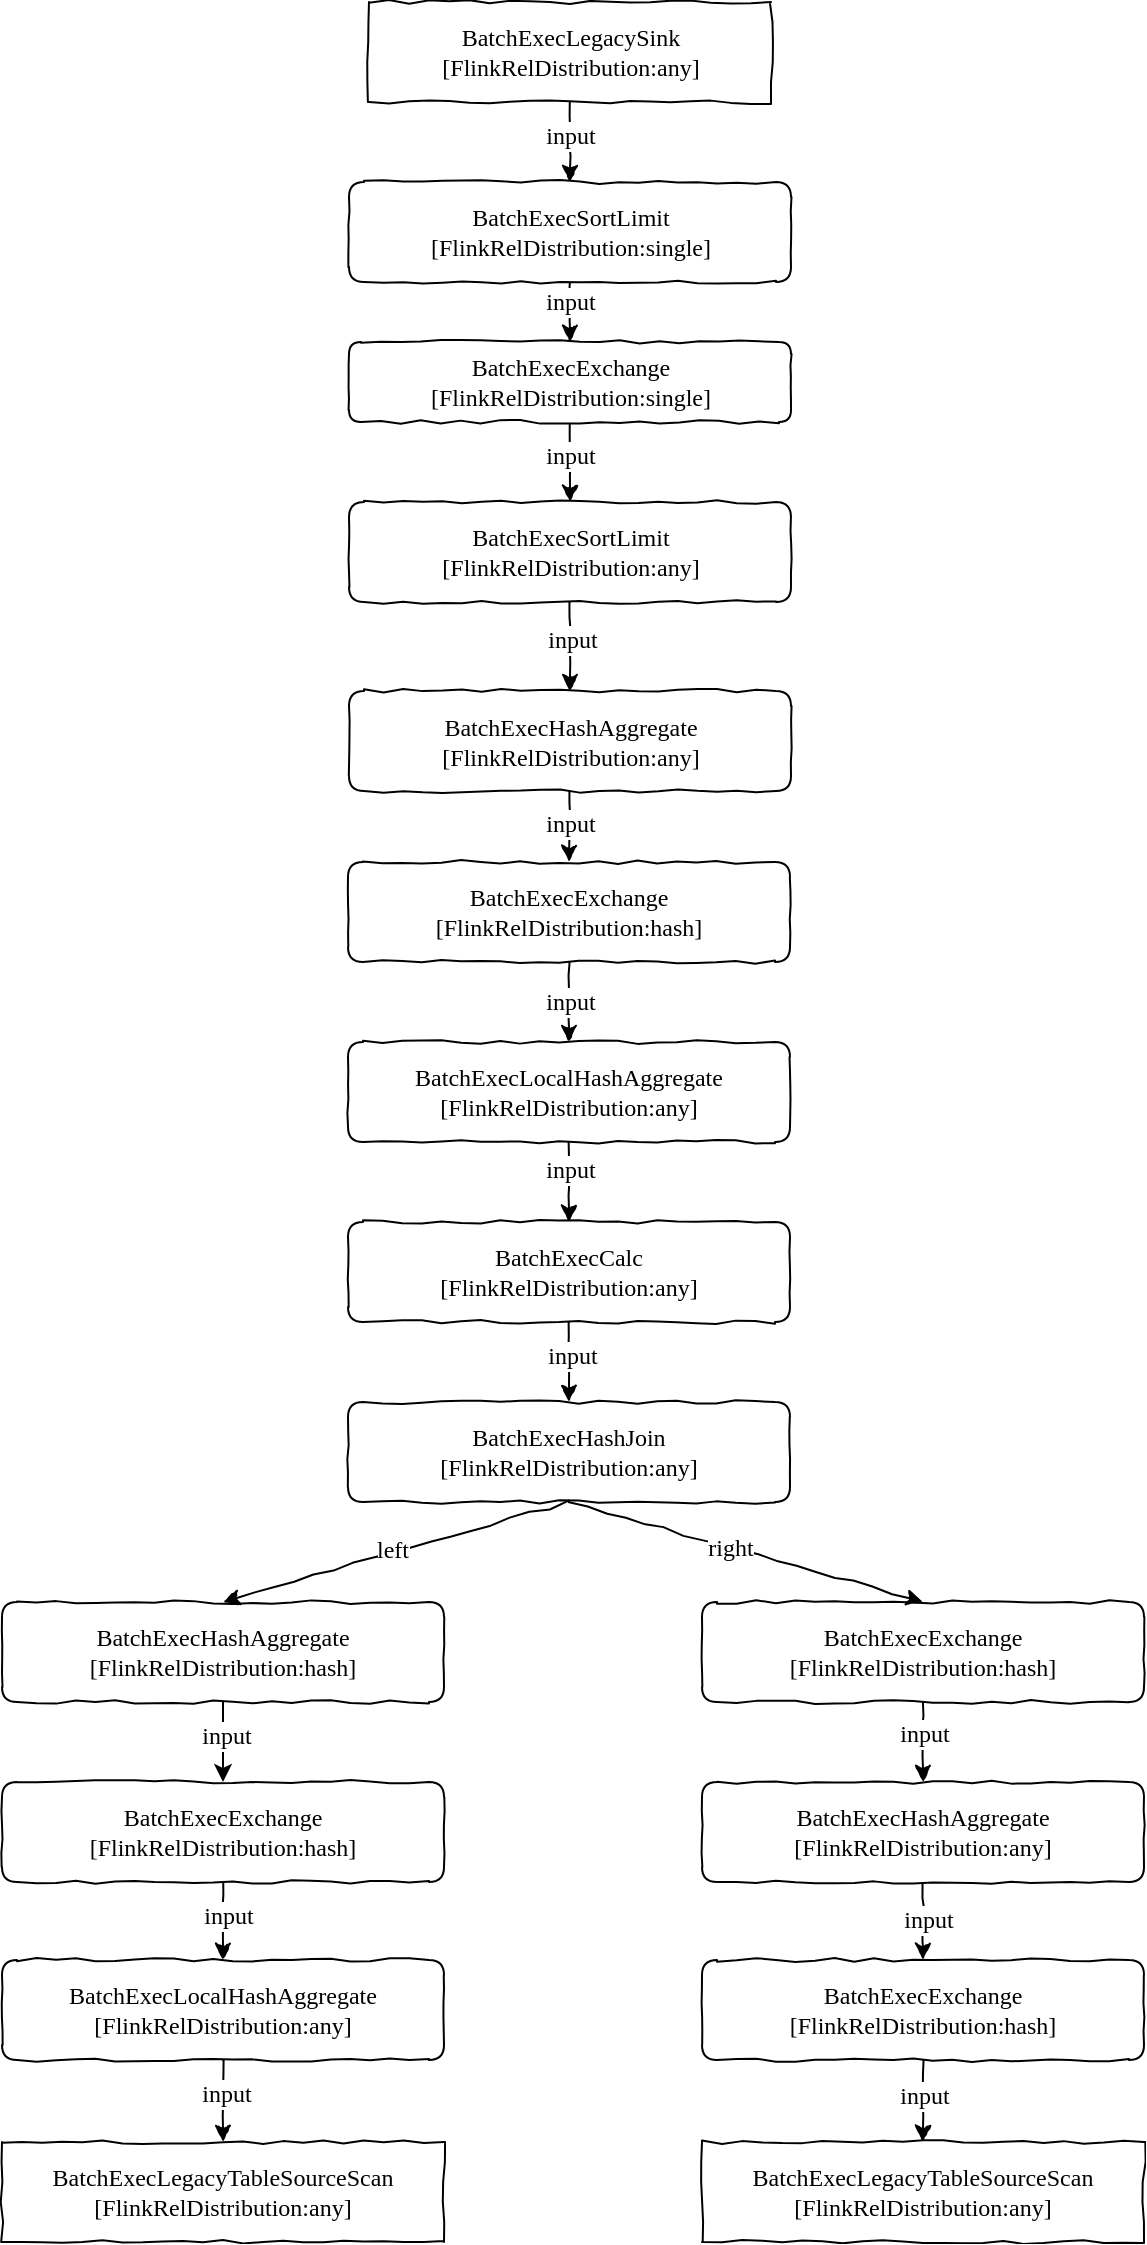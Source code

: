 <mxfile version="12.9.14" type="github"><diagram id="9qKfrsffPXRpiMHau8Br" name="Page-1"><mxGraphModel dx="1186" dy="764" grid="1" gridSize="10" guides="1" tooltips="1" connect="1" arrows="1" fold="1" page="1" pageScale="1" pageWidth="827" pageHeight="1169" math="0" shadow="0"><root><mxCell id="0"/><mxCell id="1" parent="0"/><mxCell id="l4OBIuTcoffq1gyNiNxV-2" style="edgeStyle=orthogonalEdgeStyle;rounded=0;orthogonalLoop=1;jettySize=auto;html=1;exitX=0.5;exitY=1;exitDx=0;exitDy=0;fontFamily=Comic Sans MS;comic=1;" edge="1" parent="1" source="J_oEENS_Wc0z0un5VgzK-1" target="l4OBIuTcoffq1gyNiNxV-1"><mxGeometry relative="1" as="geometry"/></mxCell><mxCell id="l4OBIuTcoffq1gyNiNxV-17" value="input" style="edgeLabel;html=1;align=center;verticalAlign=middle;resizable=0;points=[];fontSize=12;fontFamily=Comic Sans MS;" vertex="1" connectable="0" parent="l4OBIuTcoffq1gyNiNxV-2"><mxGeometry x="-0.15" relative="1" as="geometry"><mxPoint as="offset"/></mxGeometry></mxCell><mxCell id="J_oEENS_Wc0z0un5VgzK-1" value="&lt;font&gt;BatchExecLegacySink&lt;br&gt;[FlinkRelDistribution:any]&lt;/font&gt;" style="rounded=0;whiteSpace=wrap;html=1;glass=0;comic=1;fontFamily=Comic Sans MS;" parent="1" vertex="1"><mxGeometry x="313.5" y="190" width="201" height="50" as="geometry"/></mxCell><mxCell id="l4OBIuTcoffq1gyNiNxV-4" style="edgeStyle=orthogonalEdgeStyle;rounded=0;orthogonalLoop=1;jettySize=auto;html=1;exitX=0.5;exitY=1;exitDx=0;exitDy=0;entryX=0.5;entryY=0;entryDx=0;entryDy=0;fontFamily=Comic Sans MS;comic=1;" edge="1" parent="1" source="l4OBIuTcoffq1gyNiNxV-1" target="l4OBIuTcoffq1gyNiNxV-3"><mxGeometry relative="1" as="geometry"/></mxCell><mxCell id="l4OBIuTcoffq1gyNiNxV-18" value="input" style="edgeLabel;html=1;align=center;verticalAlign=middle;resizable=0;points=[];fontSize=12;fontFamily=Comic Sans MS;" vertex="1" connectable="0" parent="l4OBIuTcoffq1gyNiNxV-4"><mxGeometry x="-0.333" relative="1" as="geometry"><mxPoint as="offset"/></mxGeometry></mxCell><mxCell id="l4OBIuTcoffq1gyNiNxV-1" value="&lt;span style=&quot;&quot;&gt;BatchExecSortLimit&lt;br&gt;[FlinkRelDistribution:single]&lt;br&gt;&lt;/span&gt;" style="rounded=1;whiteSpace=wrap;html=1;comic=1;fontFamily=Comic Sans MS;" vertex="1" parent="1"><mxGeometry x="303.5" y="280" width="221" height="50" as="geometry"/></mxCell><mxCell id="l4OBIuTcoffq1gyNiNxV-6" style="edgeStyle=orthogonalEdgeStyle;rounded=0;orthogonalLoop=1;jettySize=auto;html=1;exitX=0.5;exitY=1;exitDx=0;exitDy=0;entryX=0.5;entryY=0;entryDx=0;entryDy=0;fontFamily=Comic Sans MS;comic=1;" edge="1" parent="1" source="l4OBIuTcoffq1gyNiNxV-3" target="l4OBIuTcoffq1gyNiNxV-5"><mxGeometry relative="1" as="geometry"/></mxCell><mxCell id="l4OBIuTcoffq1gyNiNxV-19" value="input" style="edgeLabel;html=1;align=center;verticalAlign=middle;resizable=0;points=[];fontSize=12;fontFamily=Comic Sans MS;" vertex="1" connectable="0" parent="l4OBIuTcoffq1gyNiNxV-6"><mxGeometry x="-0.15" relative="1" as="geometry"><mxPoint as="offset"/></mxGeometry></mxCell><mxCell id="l4OBIuTcoffq1gyNiNxV-3" value="&lt;span style=&quot;&quot;&gt;BatchExecExchange&lt;br&gt;[&lt;/span&gt;&lt;span style=&quot;&quot;&gt;FlinkRelDistribution:single&lt;/span&gt;&lt;span style=&quot;&quot;&gt;]&lt;br&gt;&lt;/span&gt;" style="rounded=1;whiteSpace=wrap;html=1;comic=1;fontFamily=Comic Sans MS;" vertex="1" parent="1"><mxGeometry x="303.5" y="360" width="221" height="40" as="geometry"/></mxCell><mxCell id="l4OBIuTcoffq1gyNiNxV-8" style="edgeStyle=orthogonalEdgeStyle;rounded=0;orthogonalLoop=1;jettySize=auto;html=1;exitX=0.5;exitY=1;exitDx=0;exitDy=0;entryX=0.5;entryY=0;entryDx=0;entryDy=0;fontFamily=Comic Sans MS;comic=1;" edge="1" parent="1" source="l4OBIuTcoffq1gyNiNxV-5" target="l4OBIuTcoffq1gyNiNxV-7"><mxGeometry relative="1" as="geometry"/></mxCell><mxCell id="l4OBIuTcoffq1gyNiNxV-20" value="input" style="edgeLabel;html=1;align=center;verticalAlign=middle;resizable=0;points=[];fontSize=12;fontFamily=Comic Sans MS;" vertex="1" connectable="0" parent="l4OBIuTcoffq1gyNiNxV-8"><mxGeometry x="-0.146" y="1" relative="1" as="geometry"><mxPoint as="offset"/></mxGeometry></mxCell><mxCell id="l4OBIuTcoffq1gyNiNxV-5" value="&lt;span style=&quot;&quot;&gt;BatchExecSortLimit&lt;br&gt;[FlinkRelDistribution:any]&lt;br&gt;&lt;/span&gt;" style="rounded=1;whiteSpace=wrap;html=1;comic=1;fontFamily=Comic Sans MS;" vertex="1" parent="1"><mxGeometry x="303.5" y="440" width="221" height="50" as="geometry"/></mxCell><mxCell id="l4OBIuTcoffq1gyNiNxV-10" style="edgeStyle=orthogonalEdgeStyle;rounded=0;orthogonalLoop=1;jettySize=auto;html=1;exitX=0.5;exitY=1;exitDx=0;exitDy=0;entryX=0.5;entryY=0;entryDx=0;entryDy=0;fontFamily=Comic Sans MS;comic=1;" edge="1" parent="1" source="l4OBIuTcoffq1gyNiNxV-7" target="l4OBIuTcoffq1gyNiNxV-9"><mxGeometry relative="1" as="geometry"/></mxCell><mxCell id="l4OBIuTcoffq1gyNiNxV-21" value="input" style="edgeLabel;html=1;align=center;verticalAlign=middle;resizable=0;points=[];fontSize=12;fontFamily=Comic Sans MS;" vertex="1" connectable="0" parent="l4OBIuTcoffq1gyNiNxV-10"><mxGeometry x="-0.127" relative="1" as="geometry"><mxPoint y="1" as="offset"/></mxGeometry></mxCell><mxCell id="l4OBIuTcoffq1gyNiNxV-7" value="&lt;span style=&quot;&quot;&gt;BatchExecHashAggregate&lt;br&gt;[FlinkRelDistribution:any]&lt;br&gt;&lt;/span&gt;" style="rounded=1;whiteSpace=wrap;html=1;comic=1;fontFamily=Comic Sans MS;" vertex="1" parent="1"><mxGeometry x="303.5" y="534.5" width="221" height="50" as="geometry"/></mxCell><mxCell id="l4OBIuTcoffq1gyNiNxV-13" value="&lt;font style=&quot;font-size: 12px&quot;&gt;input&lt;/font&gt;" style="edgeStyle=orthogonalEdgeStyle;rounded=0;orthogonalLoop=1;jettySize=auto;html=1;exitX=0.5;exitY=1;exitDx=0;exitDy=0;entryX=0.5;entryY=0;entryDx=0;entryDy=0;fontFamily=Comic Sans MS;comic=1;" edge="1" parent="1" source="l4OBIuTcoffq1gyNiNxV-9" target="l4OBIuTcoffq1gyNiNxV-11"><mxGeometry relative="1" as="geometry"/></mxCell><mxCell id="l4OBIuTcoffq1gyNiNxV-9" value="&lt;span style=&quot;&quot;&gt;BatchExecExchange&lt;br&gt;[&lt;/span&gt;&lt;span style=&quot;&quot;&gt;FlinkRelDistribution:hash&lt;/span&gt;&lt;span style=&quot;&quot;&gt;]&lt;/span&gt;&lt;span style=&quot;&quot;&gt;&lt;br&gt;&lt;/span&gt;" style="rounded=1;whiteSpace=wrap;html=1;comic=1;fontFamily=Comic Sans MS;" vertex="1" parent="1"><mxGeometry x="303" y="620" width="221" height="50" as="geometry"/></mxCell><mxCell id="l4OBIuTcoffq1gyNiNxV-16" style="edgeStyle=orthogonalEdgeStyle;rounded=0;orthogonalLoop=1;jettySize=auto;html=1;exitX=0.5;exitY=1;exitDx=0;exitDy=0;entryX=0.5;entryY=0;entryDx=0;entryDy=0;fontFamily=Comic Sans MS;comic=1;" edge="1" parent="1" source="l4OBIuTcoffq1gyNiNxV-11" target="l4OBIuTcoffq1gyNiNxV-14"><mxGeometry relative="1" as="geometry"/></mxCell><mxCell id="l4OBIuTcoffq1gyNiNxV-22" value="input" style="edgeLabel;html=1;align=center;verticalAlign=middle;resizable=0;points=[];fontSize=12;fontFamily=Comic Sans MS;" vertex="1" connectable="0" parent="l4OBIuTcoffq1gyNiNxV-16"><mxGeometry x="-0.3" relative="1" as="geometry"><mxPoint as="offset"/></mxGeometry></mxCell><mxCell id="l4OBIuTcoffq1gyNiNxV-11" value="&lt;span style=&quot;&quot;&gt;BatchExecLocalHashAggregate&lt;br&gt;[&lt;/span&gt;&lt;span style=&quot;&quot;&gt;FlinkRelDistribution:any&lt;/span&gt;&lt;span style=&quot;&quot;&gt;]&lt;/span&gt;&lt;span style=&quot;&quot;&gt;&lt;br&gt;&lt;/span&gt;" style="rounded=1;whiteSpace=wrap;html=1;comic=1;fontFamily=Comic Sans MS;" vertex="1" parent="1"><mxGeometry x="303" y="710" width="221" height="50" as="geometry"/></mxCell><mxCell id="l4OBIuTcoffq1gyNiNxV-23" style="edgeStyle=orthogonalEdgeStyle;rounded=0;orthogonalLoop=1;jettySize=auto;html=1;exitX=0.5;exitY=1;exitDx=0;exitDy=0;entryX=0.5;entryY=0;entryDx=0;entryDy=0;fontFamily=Comic Sans MS;comic=1;" edge="1" parent="1" source="l4OBIuTcoffq1gyNiNxV-14" target="l4OBIuTcoffq1gyNiNxV-15"><mxGeometry relative="1" as="geometry"/></mxCell><mxCell id="l4OBIuTcoffq1gyNiNxV-24" value="input" style="edgeLabel;html=1;align=center;verticalAlign=middle;resizable=0;points=[];fontSize=12;fontFamily=Comic Sans MS;" vertex="1" connectable="0" parent="l4OBIuTcoffq1gyNiNxV-23"><mxGeometry x="-0.15" y="1" relative="1" as="geometry"><mxPoint as="offset"/></mxGeometry></mxCell><mxCell id="l4OBIuTcoffq1gyNiNxV-14" value="&lt;span style=&quot;&quot;&gt;BatchExecCalc&lt;br&gt;[&lt;/span&gt;&lt;span style=&quot;&quot;&gt;FlinkRelDistribution:any&lt;/span&gt;&lt;span style=&quot;&quot;&gt;]&lt;/span&gt;&lt;span style=&quot;&quot;&gt;&lt;br&gt;&lt;/span&gt;" style="rounded=1;whiteSpace=wrap;html=1;comic=1;fontFamily=Comic Sans MS;" vertex="1" parent="1"><mxGeometry x="303" y="800" width="221" height="50" as="geometry"/></mxCell><mxCell id="l4OBIuTcoffq1gyNiNxV-15" value="&lt;span style=&quot;&quot;&gt;BatchExecHashJoin&lt;br&gt;[&lt;/span&gt;&lt;span style=&quot;&quot;&gt;FlinkRelDistribution:any&lt;/span&gt;&lt;span style=&quot;&quot;&gt;]&lt;/span&gt;&lt;span style=&quot;&quot;&gt;&lt;br&gt;&lt;/span&gt;" style="rounded=1;whiteSpace=wrap;html=1;comic=1;fontFamily=Comic Sans MS;" vertex="1" parent="1"><mxGeometry x="303" y="890" width="221" height="50" as="geometry"/></mxCell><mxCell id="l4OBIuTcoffq1gyNiNxV-34" style="edgeStyle=orthogonalEdgeStyle;rounded=0;orthogonalLoop=1;jettySize=auto;html=1;exitX=0.5;exitY=1;exitDx=0;exitDy=0;entryX=0.5;entryY=0;entryDx=0;entryDy=0;fontSize=12;fontFamily=Comic Sans MS;comic=0;" edge="1" parent="1" source="l4OBIuTcoffq1gyNiNxV-25" target="l4OBIuTcoffq1gyNiNxV-33"><mxGeometry relative="1" as="geometry"/></mxCell><mxCell id="l4OBIuTcoffq1gyNiNxV-35" value="input" style="edgeLabel;html=1;align=center;verticalAlign=middle;resizable=0;points=[];fontSize=12;fontFamily=Comic Sans MS;" vertex="1" connectable="0" parent="l4OBIuTcoffq1gyNiNxV-34"><mxGeometry x="-0.15" y="1" relative="1" as="geometry"><mxPoint as="offset"/></mxGeometry></mxCell><mxCell id="l4OBIuTcoffq1gyNiNxV-25" value="&lt;span style=&quot;&quot;&gt;BatchExecHashAggregate&lt;br&gt;[&lt;/span&gt;&lt;span style=&quot;&quot;&gt;FlinkRelDistribution:hash&lt;/span&gt;&lt;span style=&quot;&quot;&gt;]&lt;/span&gt;&lt;span style=&quot;&quot;&gt;&lt;br&gt;&lt;/span&gt;" style="rounded=1;whiteSpace=wrap;html=1;comic=1;fontFamily=Comic Sans MS;" vertex="1" parent="1"><mxGeometry x="130" y="990" width="221" height="50" as="geometry"/></mxCell><mxCell id="l4OBIuTcoffq1gyNiNxV-27" value="" style="endArrow=classic;html=1;exitX=0.5;exitY=1;exitDx=0;exitDy=0;entryX=0.5;entryY=0;entryDx=0;entryDy=0;fontFamily=Comic Sans MS;comic=1;" edge="1" parent="1" source="l4OBIuTcoffq1gyNiNxV-15" target="l4OBIuTcoffq1gyNiNxV-25"><mxGeometry width="50" height="50" relative="1" as="geometry"><mxPoint x="180" y="960" as="sourcePoint"/><mxPoint x="230" y="910" as="targetPoint"/></mxGeometry></mxCell><mxCell id="l4OBIuTcoffq1gyNiNxV-28" value="left" style="edgeLabel;html=1;align=center;verticalAlign=middle;resizable=0;points=[];fontSize=12;fontFamily=Comic Sans MS;" vertex="1" connectable="0" parent="l4OBIuTcoffq1gyNiNxV-27"><mxGeometry x="0.018" y="-2" relative="1" as="geometry"><mxPoint as="offset"/></mxGeometry></mxCell><mxCell id="l4OBIuTcoffq1gyNiNxV-43" style="edgeStyle=orthogonalEdgeStyle;rounded=0;orthogonalLoop=1;jettySize=auto;html=1;exitX=0.5;exitY=1;exitDx=0;exitDy=0;entryX=0.5;entryY=0;entryDx=0;entryDy=0;fontSize=12;fontFamily=Comic Sans MS;comic=1;" edge="1" parent="1" source="l4OBIuTcoffq1gyNiNxV-30" target="l4OBIuTcoffq1gyNiNxV-42"><mxGeometry relative="1" as="geometry"/></mxCell><mxCell id="l4OBIuTcoffq1gyNiNxV-44" value="input" style="edgeLabel;html=1;align=center;verticalAlign=middle;resizable=0;points=[];fontSize=12;fontFamily=Comic Sans MS;" vertex="1" connectable="0" parent="l4OBIuTcoffq1gyNiNxV-43"><mxGeometry x="-0.2" relative="1" as="geometry"><mxPoint as="offset"/></mxGeometry></mxCell><mxCell id="l4OBIuTcoffq1gyNiNxV-30" value="&lt;span style=&quot;&quot;&gt;BatchExecExchange&lt;br&gt;[&lt;/span&gt;&lt;span style=&quot;&quot;&gt;FlinkRelDistribution:hash&lt;/span&gt;&lt;span style=&quot;&quot;&gt;]&lt;/span&gt;&lt;span style=&quot;&quot;&gt;&lt;br&gt;&lt;/span&gt;" style="rounded=1;whiteSpace=wrap;html=1;comic=1;fontFamily=Comic Sans MS;" vertex="1" parent="1"><mxGeometry x="480" y="990" width="221" height="50" as="geometry"/></mxCell><mxCell id="l4OBIuTcoffq1gyNiNxV-31" value="" style="endArrow=classic;html=1;fontSize=12;exitX=0.5;exitY=1;exitDx=0;exitDy=0;entryX=0.5;entryY=0;entryDx=0;entryDy=0;fontFamily=Comic Sans MS;comic=1;" edge="1" parent="1" source="l4OBIuTcoffq1gyNiNxV-15" target="l4OBIuTcoffq1gyNiNxV-30"><mxGeometry width="50" height="50" relative="1" as="geometry"><mxPoint x="430" y="990" as="sourcePoint"/><mxPoint x="480" y="940" as="targetPoint"/></mxGeometry></mxCell><mxCell id="l4OBIuTcoffq1gyNiNxV-32" value="right" style="edgeLabel;html=1;align=center;verticalAlign=middle;resizable=0;points=[];fontSize=12;fontFamily=Comic Sans MS;" vertex="1" connectable="0" parent="l4OBIuTcoffq1gyNiNxV-31"><mxGeometry x="-0.103" relative="1" as="geometry"><mxPoint x="1" as="offset"/></mxGeometry></mxCell><mxCell id="l4OBIuTcoffq1gyNiNxV-37" style="edgeStyle=orthogonalEdgeStyle;rounded=0;orthogonalLoop=1;jettySize=auto;html=1;exitX=0.5;exitY=1;exitDx=0;exitDy=0;entryX=0.5;entryY=0;entryDx=0;entryDy=0;fontSize=12;fontFamily=Comic Sans MS;comic=1;" edge="1" parent="1" source="l4OBIuTcoffq1gyNiNxV-33" target="l4OBIuTcoffq1gyNiNxV-36"><mxGeometry relative="1" as="geometry"/></mxCell><mxCell id="l4OBIuTcoffq1gyNiNxV-38" value="input" style="edgeLabel;html=1;align=center;verticalAlign=middle;resizable=0;points=[];fontSize=12;fontFamily=Comic Sans MS;" vertex="1" connectable="0" parent="l4OBIuTcoffq1gyNiNxV-37"><mxGeometry x="-0.128" y="2" relative="1" as="geometry"><mxPoint as="offset"/></mxGeometry></mxCell><mxCell id="l4OBIuTcoffq1gyNiNxV-33" value="&lt;span style=&quot;&quot;&gt;BatchExecExchange&lt;br&gt;[&lt;/span&gt;&lt;span style=&quot;&quot;&gt;FlinkRelDistribution:hash&lt;/span&gt;&lt;span style=&quot;&quot;&gt;]&lt;/span&gt;&lt;span style=&quot;&quot;&gt;&lt;br&gt;&lt;/span&gt;" style="rounded=1;whiteSpace=wrap;html=1;comic=1;fontFamily=Comic Sans MS;" vertex="1" parent="1"><mxGeometry x="130" y="1080" width="221" height="50" as="geometry"/></mxCell><mxCell id="l4OBIuTcoffq1gyNiNxV-40" style="edgeStyle=orthogonalEdgeStyle;rounded=0;orthogonalLoop=1;jettySize=auto;html=1;exitX=0.5;exitY=1;exitDx=0;exitDy=0;entryX=0.5;entryY=0;entryDx=0;entryDy=0;fontSize=12;fontFamily=Comic Sans MS;comic=1;" edge="1" parent="1" source="l4OBIuTcoffq1gyNiNxV-36" target="l4OBIuTcoffq1gyNiNxV-39"><mxGeometry relative="1" as="geometry"/></mxCell><mxCell id="l4OBIuTcoffq1gyNiNxV-41" value="input" style="edgeLabel;html=1;align=center;verticalAlign=middle;resizable=0;points=[];fontSize=12;fontFamily=Comic Sans MS;" vertex="1" connectable="0" parent="l4OBIuTcoffq1gyNiNxV-40"><mxGeometry x="-0.171" y="1" relative="1" as="geometry"><mxPoint as="offset"/></mxGeometry></mxCell><mxCell id="l4OBIuTcoffq1gyNiNxV-36" value="&lt;span style=&quot;&quot;&gt;BatchExecLocalHashAggregate&lt;br&gt;[&lt;/span&gt;&lt;span style=&quot;&quot;&gt;FlinkRelDistribution:any&lt;/span&gt;&lt;span style=&quot;&quot;&gt;]&lt;/span&gt;&lt;span style=&quot;&quot;&gt;&lt;br&gt;&lt;/span&gt;" style="rounded=1;whiteSpace=wrap;html=1;comic=1;fontFamily=Comic Sans MS;" vertex="1" parent="1"><mxGeometry x="130" y="1169" width="221" height="50" as="geometry"/></mxCell><mxCell id="l4OBIuTcoffq1gyNiNxV-39" value="&lt;span style=&quot;&quot;&gt;BatchExecLegacyTableSourceScan&lt;br&gt;[&lt;/span&gt;&lt;span style=&quot;&quot;&gt;FlinkRelDistribution:any&lt;/span&gt;&lt;span style=&quot;&quot;&gt;]&lt;/span&gt;&lt;span style=&quot;&quot;&gt;&lt;br&gt;&lt;/span&gt;" style="rounded=0;whiteSpace=wrap;html=1;comic=1;fontFamily=Comic Sans MS;" vertex="1" parent="1"><mxGeometry x="130" y="1260" width="221" height="50" as="geometry"/></mxCell><mxCell id="l4OBIuTcoffq1gyNiNxV-47" value="" style="edgeStyle=orthogonalEdgeStyle;rounded=0;orthogonalLoop=1;jettySize=auto;html=1;fontSize=12;fontFamily=Comic Sans MS;comic=1;" edge="1" parent="1" source="l4OBIuTcoffq1gyNiNxV-42" target="l4OBIuTcoffq1gyNiNxV-45"><mxGeometry relative="1" as="geometry"/></mxCell><mxCell id="l4OBIuTcoffq1gyNiNxV-48" value="input" style="edgeLabel;html=1;align=center;verticalAlign=middle;resizable=0;points=[];fontSize=12;fontFamily=Comic Sans MS;" vertex="1" connectable="0" parent="l4OBIuTcoffq1gyNiNxV-47"><mxGeometry x="0.024" y="2" relative="1" as="geometry"><mxPoint as="offset"/></mxGeometry></mxCell><mxCell id="l4OBIuTcoffq1gyNiNxV-42" value="&lt;span style=&quot;&quot;&gt;BatchExecHashAggregate&lt;br&gt;[&lt;/span&gt;&lt;span style=&quot;&quot;&gt;FlinkRelDistribution:any&lt;/span&gt;&lt;span style=&quot;&quot;&gt;]&lt;/span&gt;&lt;span style=&quot;&quot;&gt;&lt;br&gt;&lt;/span&gt;" style="rounded=1;whiteSpace=wrap;html=1;comic=1;fontFamily=Comic Sans MS;" vertex="1" parent="1"><mxGeometry x="480" y="1080" width="221" height="50" as="geometry"/></mxCell><mxCell id="l4OBIuTcoffq1gyNiNxV-49" style="edgeStyle=orthogonalEdgeStyle;rounded=0;orthogonalLoop=1;jettySize=auto;html=1;exitX=0.5;exitY=1;exitDx=0;exitDy=0;entryX=0.5;entryY=0;entryDx=0;entryDy=0;fontSize=12;fontFamily=Comic Sans MS;comic=1;" edge="1" parent="1" source="l4OBIuTcoffq1gyNiNxV-45" target="l4OBIuTcoffq1gyNiNxV-46"><mxGeometry relative="1" as="geometry"/></mxCell><mxCell id="l4OBIuTcoffq1gyNiNxV-50" value="input" style="edgeLabel;html=1;align=center;verticalAlign=middle;resizable=0;points=[];fontSize=12;fontFamily=Comic Sans MS;" vertex="1" connectable="0" parent="l4OBIuTcoffq1gyNiNxV-49"><mxGeometry x="-0.122" relative="1" as="geometry"><mxPoint as="offset"/></mxGeometry></mxCell><mxCell id="l4OBIuTcoffq1gyNiNxV-45" value="&lt;span style=&quot;&quot;&gt;BatchExecExchange&lt;br&gt;[&lt;/span&gt;&lt;span style=&quot;&quot;&gt;FlinkRelDistribution:hash&lt;/span&gt;&lt;span style=&quot;&quot;&gt;]&lt;/span&gt;&lt;span style=&quot;&quot;&gt;&lt;br&gt;&lt;/span&gt;" style="rounded=1;whiteSpace=wrap;html=1;comic=1;fontFamily=Comic Sans MS;" vertex="1" parent="1"><mxGeometry x="480" y="1169" width="221" height="50" as="geometry"/></mxCell><mxCell id="l4OBIuTcoffq1gyNiNxV-46" value="&lt;span style=&quot;&quot;&gt;BatchExecLegacyTableSourceScan&lt;br&gt;[&lt;/span&gt;&lt;span style=&quot;&quot;&gt;FlinkRelDistribution:any&lt;/span&gt;&lt;span style=&quot;&quot;&gt;]&lt;/span&gt;&lt;span style=&quot;&quot;&gt;&lt;br&gt;&lt;/span&gt;" style="rounded=0;whiteSpace=wrap;html=1;comic=1;fontFamily=Comic Sans MS;" vertex="1" parent="1"><mxGeometry x="480" y="1260" width="221" height="50" as="geometry"/></mxCell></root></mxGraphModel></diagram></mxfile>